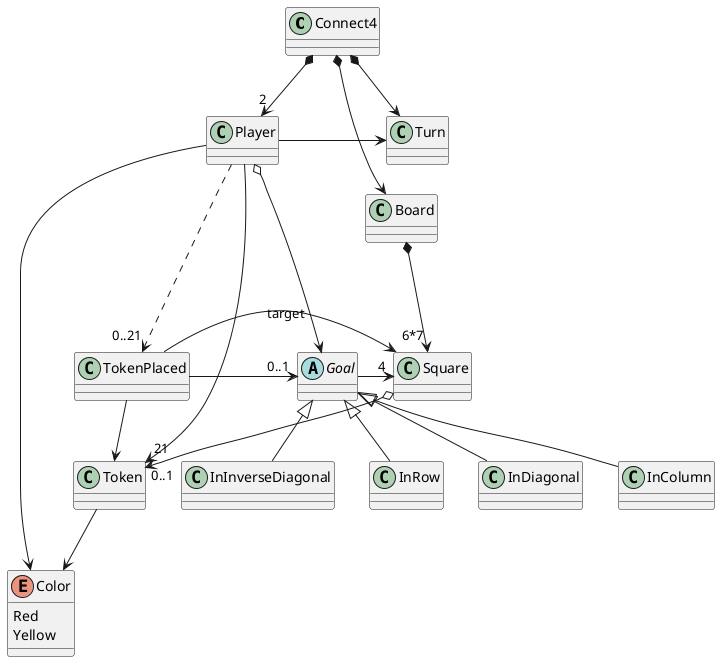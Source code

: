 @startuml

class Connect4
'connect4 main classes:'
class Player
class Turn
class Board
class Token

class Square

'goals'
abstract class Goal
class InRow
class InDiagonal
class InColumn
class InInverseDiagonal

'events'
class TokenPlaced

'token & player color'
enum Color{
Red
Yellow
}

'connect4 composites'
Connect4 *-down-> "2" Player
Connect4 *-down-> Turn
Connect4 *-down-> Board


'player dependencies'
Player -right-> Turn
Player o-down-> Goal
Player .down.-> "0..21" TokenPlaced
Player -down-> Color
Player -down-> "21" Token

'board dependencies'
Board *-down-> "6*7" Square

'token placed event dependencies'
TokenPlaced -right-> "0..1" Goal
TokenPlaced -right->  Token
TokenPlaced -right-> Square : target

'goal dependencies'
Goal -right-> "4" Square

'square dependencies'
Square o-down-> "0..1" Token

'goal children'
Goal <|-down- InRow
Goal <|-down- InColumn
Goal <|-down- InDiagonal
Goal <|-down- InInverseDiagonal

'token dependencies'
Token -down-> Color

@enduml